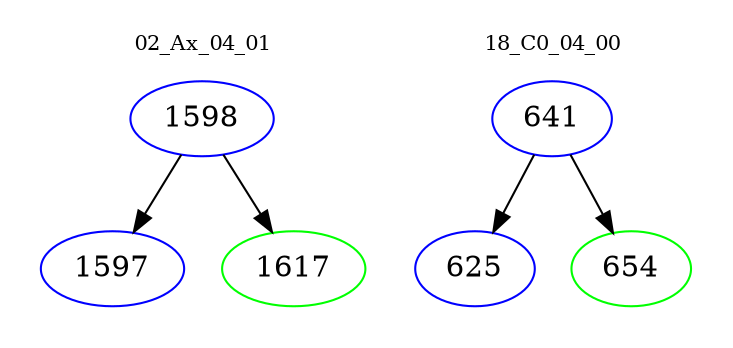 digraph{
subgraph cluster_0 {
color = white
label = "02_Ax_04_01";
fontsize=10;
T0_1598 [label="1598", color="blue"]
T0_1598 -> T0_1597 [color="black"]
T0_1597 [label="1597", color="blue"]
T0_1598 -> T0_1617 [color="black"]
T0_1617 [label="1617", color="green"]
}
subgraph cluster_1 {
color = white
label = "18_C0_04_00";
fontsize=10;
T1_641 [label="641", color="blue"]
T1_641 -> T1_625 [color="black"]
T1_625 [label="625", color="blue"]
T1_641 -> T1_654 [color="black"]
T1_654 [label="654", color="green"]
}
}
